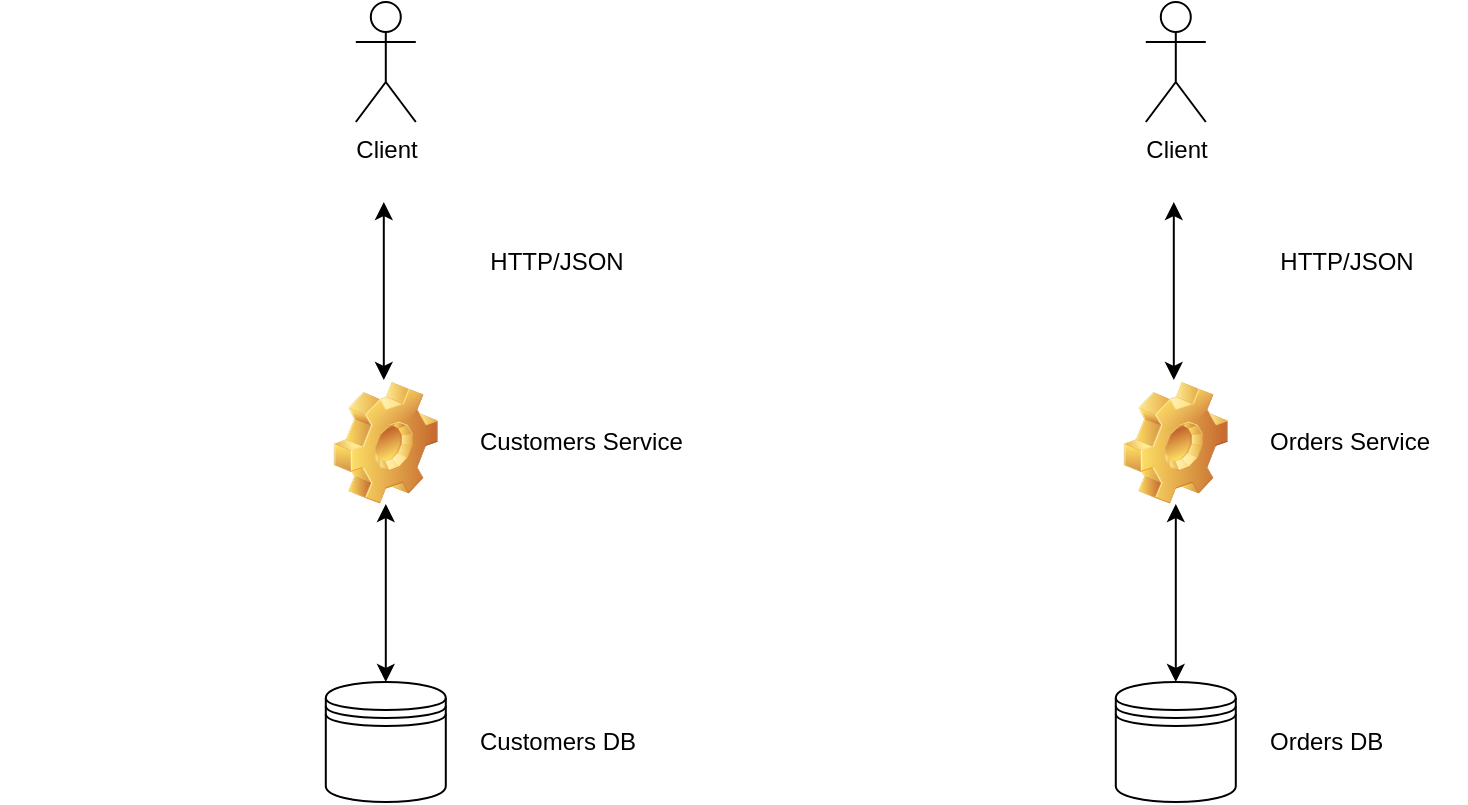 <mxfile version="13.9.9" type="device"><diagram name="Page-1" id="aaaa8250-4180-3840-79b5-4cada1eebb92"><mxGraphModel dx="1106" dy="784" grid="1" gridSize="10" guides="1" tooltips="1" connect="1" arrows="1" fold="1" page="1" pageScale="1" pageWidth="850" pageHeight="1100" background="#ffffff" math="0" shadow="0"><root><mxCell id="0"/><mxCell id="1" parent="0"/><mxCell id="yhvSZeIWq9crih2-S8UB-1" value="" style="shape=datastore;whiteSpace=wrap;html=1;" parent="1" vertex="1"><mxGeometry x="192.9" y="670" width="60" height="60" as="geometry"/></mxCell><mxCell id="yhvSZeIWq9crih2-S8UB-2" value="" style="shape=image;html=1;verticalLabelPosition=bottom;verticalAlign=top;imageAspect=1;aspect=fixed;image=img/clipart/Gear_128x128.png" parent="1" vertex="1"><mxGeometry x="196.9" y="520" width="52" height="61" as="geometry"/></mxCell><mxCell id="yhvSZeIWq9crih2-S8UB-3" value="" style="endArrow=classic;startArrow=classic;html=1;exitX=0.5;exitY=0;exitDx=0;exitDy=0;" parent="1" source="yhvSZeIWq9crih2-S8UB-1" target="yhvSZeIWq9crih2-S8UB-2" edge="1"><mxGeometry width="50" height="50" relative="1" as="geometry"><mxPoint x="417.9" y="700" as="sourcePoint"/><mxPoint x="467.9" y="650" as="targetPoint"/></mxGeometry></mxCell><mxCell id="yhvSZeIWq9crih2-S8UB-4" value="Client" style="shape=umlActor;verticalLabelPosition=bottom;verticalAlign=top;html=1;outlineConnect=0;" parent="1" vertex="1"><mxGeometry x="207.9" y="330" width="30" height="60" as="geometry"/></mxCell><mxCell id="yhvSZeIWq9crih2-S8UB-5" value="" style="endArrow=classic;startArrow=classic;html=1;exitX=0.5;exitY=0;exitDx=0;exitDy=0;" parent="1" edge="1"><mxGeometry width="50" height="50" relative="1" as="geometry"><mxPoint x="221.9" y="519" as="sourcePoint"/><mxPoint x="221.9" y="430" as="targetPoint"/></mxGeometry></mxCell><mxCell id="yhvSZeIWq9crih2-S8UB-6" value="Customers Service" style="text;html=1;resizable=0;autosize=1;align=left;verticalAlign=middle;points=[];fillColor=none;strokeColor=none;rounded=0;" parent="1" vertex="1"><mxGeometry x="267.9" y="540" width="120" height="20" as="geometry"/></mxCell><mxCell id="yhvSZeIWq9crih2-S8UB-7" value="Customers DB" style="text;html=1;resizable=0;autosize=1;align=left;verticalAlign=middle;points=[];fillColor=none;strokeColor=none;rounded=0;" parent="1" vertex="1"><mxGeometry x="267.9" y="690" width="90" height="20" as="geometry"/></mxCell><mxCell id="yhvSZeIWq9crih2-S8UB-9" value="" style="shape=image;imageAspect=0;aspect=fixed;verticalLabelPosition=bottom;verticalAlign=top;image=https://webassets.mongodb.com/_com_assets/cms/mongodb_logo1-76twgcu2dm.png;" parent="1" vertex="1"><mxGeometry x="39.9" y="680" width="147.52" height="40" as="geometry"/></mxCell><mxCell id="yhvSZeIWq9crih2-S8UB-10" value="" style="shape=image;imageAspect=0;aspect=fixed;verticalLabelPosition=bottom;verticalAlign=top;image=https://miro.medium.com/fit/c/1838/551/0*R60lnmJl4hanOBaJ.png;" parent="1" vertex="1"><mxGeometry x="30" y="531" width="163.33" height="49" as="geometry"/></mxCell><mxCell id="yhvSZeIWq9crih2-S8UB-11" value="HTTP/JSON" style="text;html=1;resizable=0;autosize=1;align=center;verticalAlign=middle;points=[];fillColor=none;strokeColor=none;rounded=0;" parent="1" vertex="1"><mxGeometry x="267.9" y="450" width="80" height="20" as="geometry"/></mxCell><mxCell id="0z8PpVM7SAcGld4SAZ3_-1" value="" style="shape=datastore;whiteSpace=wrap;html=1;" vertex="1" parent="1"><mxGeometry x="587.9" y="670" width="60" height="60" as="geometry"/></mxCell><mxCell id="0z8PpVM7SAcGld4SAZ3_-2" value="" style="shape=image;html=1;verticalLabelPosition=bottom;verticalAlign=top;imageAspect=1;aspect=fixed;image=img/clipart/Gear_128x128.png" vertex="1" parent="1"><mxGeometry x="591.9" y="520" width="52" height="61" as="geometry"/></mxCell><mxCell id="0z8PpVM7SAcGld4SAZ3_-3" value="" style="endArrow=classic;startArrow=classic;html=1;exitX=0.5;exitY=0;exitDx=0;exitDy=0;" edge="1" parent="1" source="0z8PpVM7SAcGld4SAZ3_-1" target="0z8PpVM7SAcGld4SAZ3_-2"><mxGeometry width="50" height="50" relative="1" as="geometry"><mxPoint x="812.9" y="700" as="sourcePoint"/><mxPoint x="862.9" y="650" as="targetPoint"/></mxGeometry></mxCell><mxCell id="0z8PpVM7SAcGld4SAZ3_-4" value="Client" style="shape=umlActor;verticalLabelPosition=bottom;verticalAlign=top;html=1;outlineConnect=0;" vertex="1" parent="1"><mxGeometry x="602.9" y="330" width="30" height="60" as="geometry"/></mxCell><mxCell id="0z8PpVM7SAcGld4SAZ3_-5" value="" style="endArrow=classic;startArrow=classic;html=1;exitX=0.5;exitY=0;exitDx=0;exitDy=0;" edge="1" parent="1"><mxGeometry width="50" height="50" relative="1" as="geometry"><mxPoint x="616.9" y="519" as="sourcePoint"/><mxPoint x="616.9" y="430" as="targetPoint"/></mxGeometry></mxCell><mxCell id="0z8PpVM7SAcGld4SAZ3_-6" value="Orders Service" style="text;html=1;resizable=0;autosize=1;align=left;verticalAlign=middle;points=[];fillColor=none;strokeColor=none;rounded=0;" vertex="1" parent="1"><mxGeometry x="662.9" y="540" width="100" height="20" as="geometry"/></mxCell><mxCell id="0z8PpVM7SAcGld4SAZ3_-7" value="Orders DB" style="text;html=1;resizable=0;autosize=1;align=left;verticalAlign=middle;points=[];fillColor=none;strokeColor=none;rounded=0;" vertex="1" parent="1"><mxGeometry x="662.9" y="690" width="70" height="20" as="geometry"/></mxCell><mxCell id="0z8PpVM7SAcGld4SAZ3_-9" value="" style="shape=image;imageAspect=0;aspect=fixed;verticalLabelPosition=bottom;verticalAlign=top;image=https://miro.medium.com/fit/c/1838/551/0*R60lnmJl4hanOBaJ.png;" vertex="1" parent="1"><mxGeometry x="425" y="531" width="163.33" height="49" as="geometry"/></mxCell><mxCell id="0z8PpVM7SAcGld4SAZ3_-10" value="HTTP/JSON" style="text;html=1;resizable=0;autosize=1;align=center;verticalAlign=middle;points=[];fillColor=none;strokeColor=none;rounded=0;" vertex="1" parent="1"><mxGeometry x="662.9" y="450" width="80" height="20" as="geometry"/></mxCell><mxCell id="0z8PpVM7SAcGld4SAZ3_-11" value="" style="shape=image;imageAspect=0;aspect=fixed;verticalLabelPosition=bottom;verticalAlign=top;image=https://logos-download.com/wp-content/uploads/2016/10/PostgreSQL_logo_Postgre_SQL.png;" vertex="1" parent="1"><mxGeometry x="420" y="687.5" width="162.5" height="25" as="geometry"/></mxCell></root></mxGraphModel></diagram></mxfile>